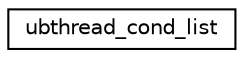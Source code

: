 digraph "Graphical Class Hierarchy"
{
 // LATEX_PDF_SIZE
  edge [fontname="Helvetica",fontsize="10",labelfontname="Helvetica",labelfontsize="10"];
  node [fontname="Helvetica",fontsize="10",shape=record];
  rankdir="LR";
  Node0 [label="ubthread_cond_list",height=0.2,width=0.4,color="black", fillcolor="white", style="filled",URL="$structubthread__cond__list.html",tooltip=" "];
}
